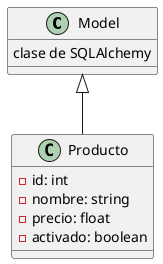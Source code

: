 @startuml Catalogo - Diagrama de clases

class Model {
 clase de SQLAlchemy
}

class Producto {
    - id: int
    - nombre: string
    - precio: float
    - activado: boolean
}

Model <|-- Producto

@enduml